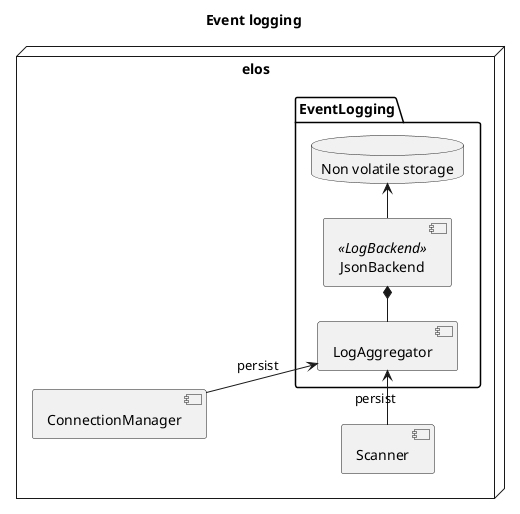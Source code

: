 @startuml
title Event logging
left to right direction

node elos {
  package EventLogging {
    component LogAggregator
    component JsonBackend <<LogBackend>>
    database "Non volatile storage" as Storage
  }

  together {
    component Scanner
    component ConnectionManager
  }
}

Scanner -[hidden]up-> ConnectionManager
Scanner -> LogAggregator : persist
ConnectionManager -> LogAggregator : persist
LogAggregator -* JsonBackend
JsonBackend -> Storage
@enduml

